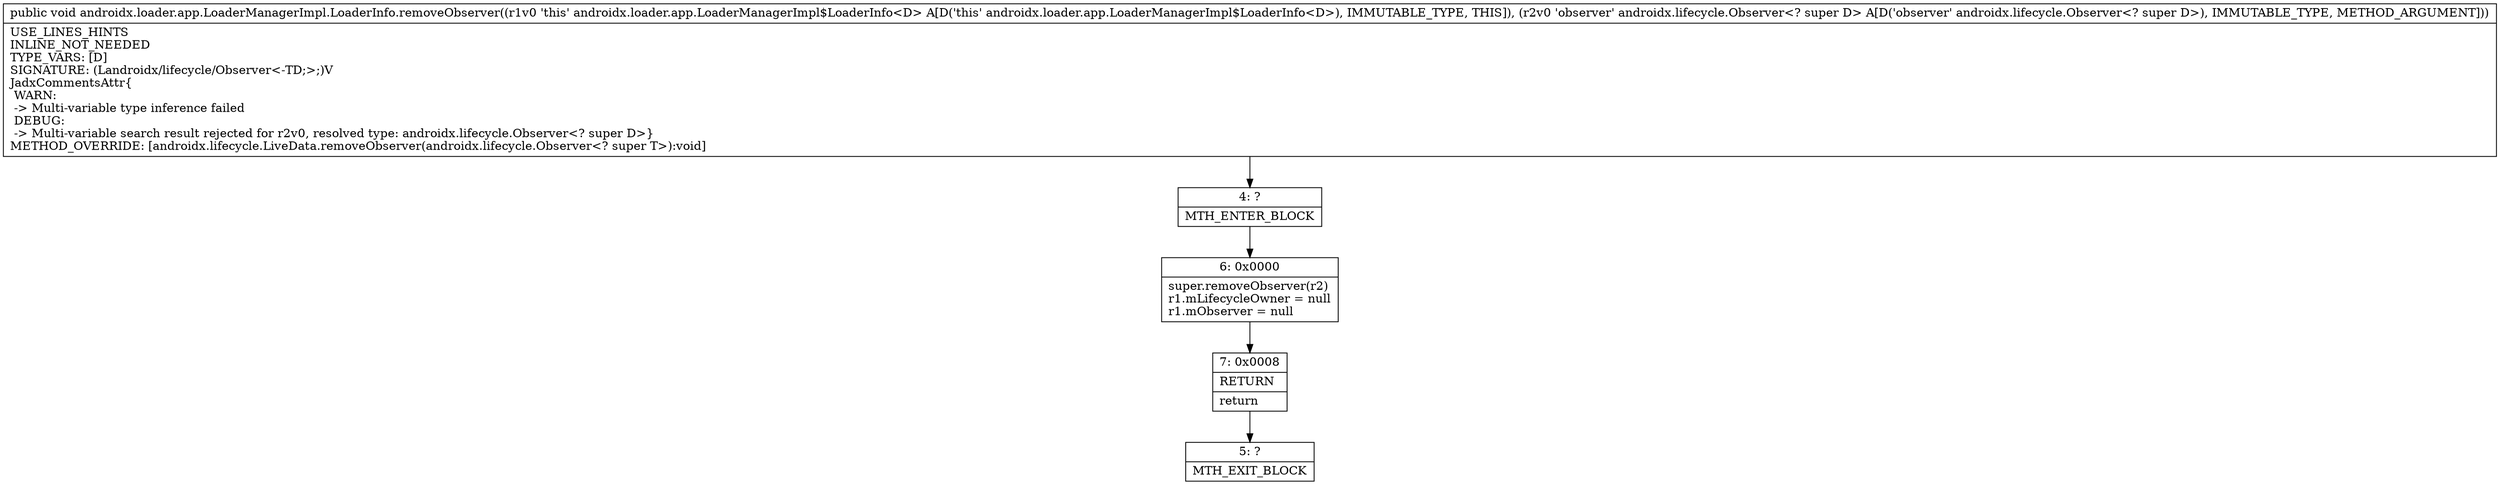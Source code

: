 digraph "CFG forandroidx.loader.app.LoaderManagerImpl.LoaderInfo.removeObserver(Landroidx\/lifecycle\/Observer;)V" {
Node_4 [shape=record,label="{4\:\ ?|MTH_ENTER_BLOCK\l}"];
Node_6 [shape=record,label="{6\:\ 0x0000|super.removeObserver(r2)\lr1.mLifecycleOwner = null\lr1.mObserver = null\l}"];
Node_7 [shape=record,label="{7\:\ 0x0008|RETURN\l|return\l}"];
Node_5 [shape=record,label="{5\:\ ?|MTH_EXIT_BLOCK\l}"];
MethodNode[shape=record,label="{public void androidx.loader.app.LoaderManagerImpl.LoaderInfo.removeObserver((r1v0 'this' androidx.loader.app.LoaderManagerImpl$LoaderInfo\<D\> A[D('this' androidx.loader.app.LoaderManagerImpl$LoaderInfo\<D\>), IMMUTABLE_TYPE, THIS]), (r2v0 'observer' androidx.lifecycle.Observer\<? super D\> A[D('observer' androidx.lifecycle.Observer\<? super D\>), IMMUTABLE_TYPE, METHOD_ARGUMENT]))  | USE_LINES_HINTS\lINLINE_NOT_NEEDED\lTYPE_VARS: [D]\lSIGNATURE: (Landroidx\/lifecycle\/Observer\<\-TD;\>;)V\lJadxCommentsAttr\{\l WARN: \l \-\> Multi\-variable type inference failed\l DEBUG: \l \-\> Multi\-variable search result rejected for r2v0, resolved type: androidx.lifecycle.Observer\<? super D\>\}\lMETHOD_OVERRIDE: [androidx.lifecycle.LiveData.removeObserver(androidx.lifecycle.Observer\<? super T\>):void]\l}"];
MethodNode -> Node_4;Node_4 -> Node_6;
Node_6 -> Node_7;
Node_7 -> Node_5;
}

